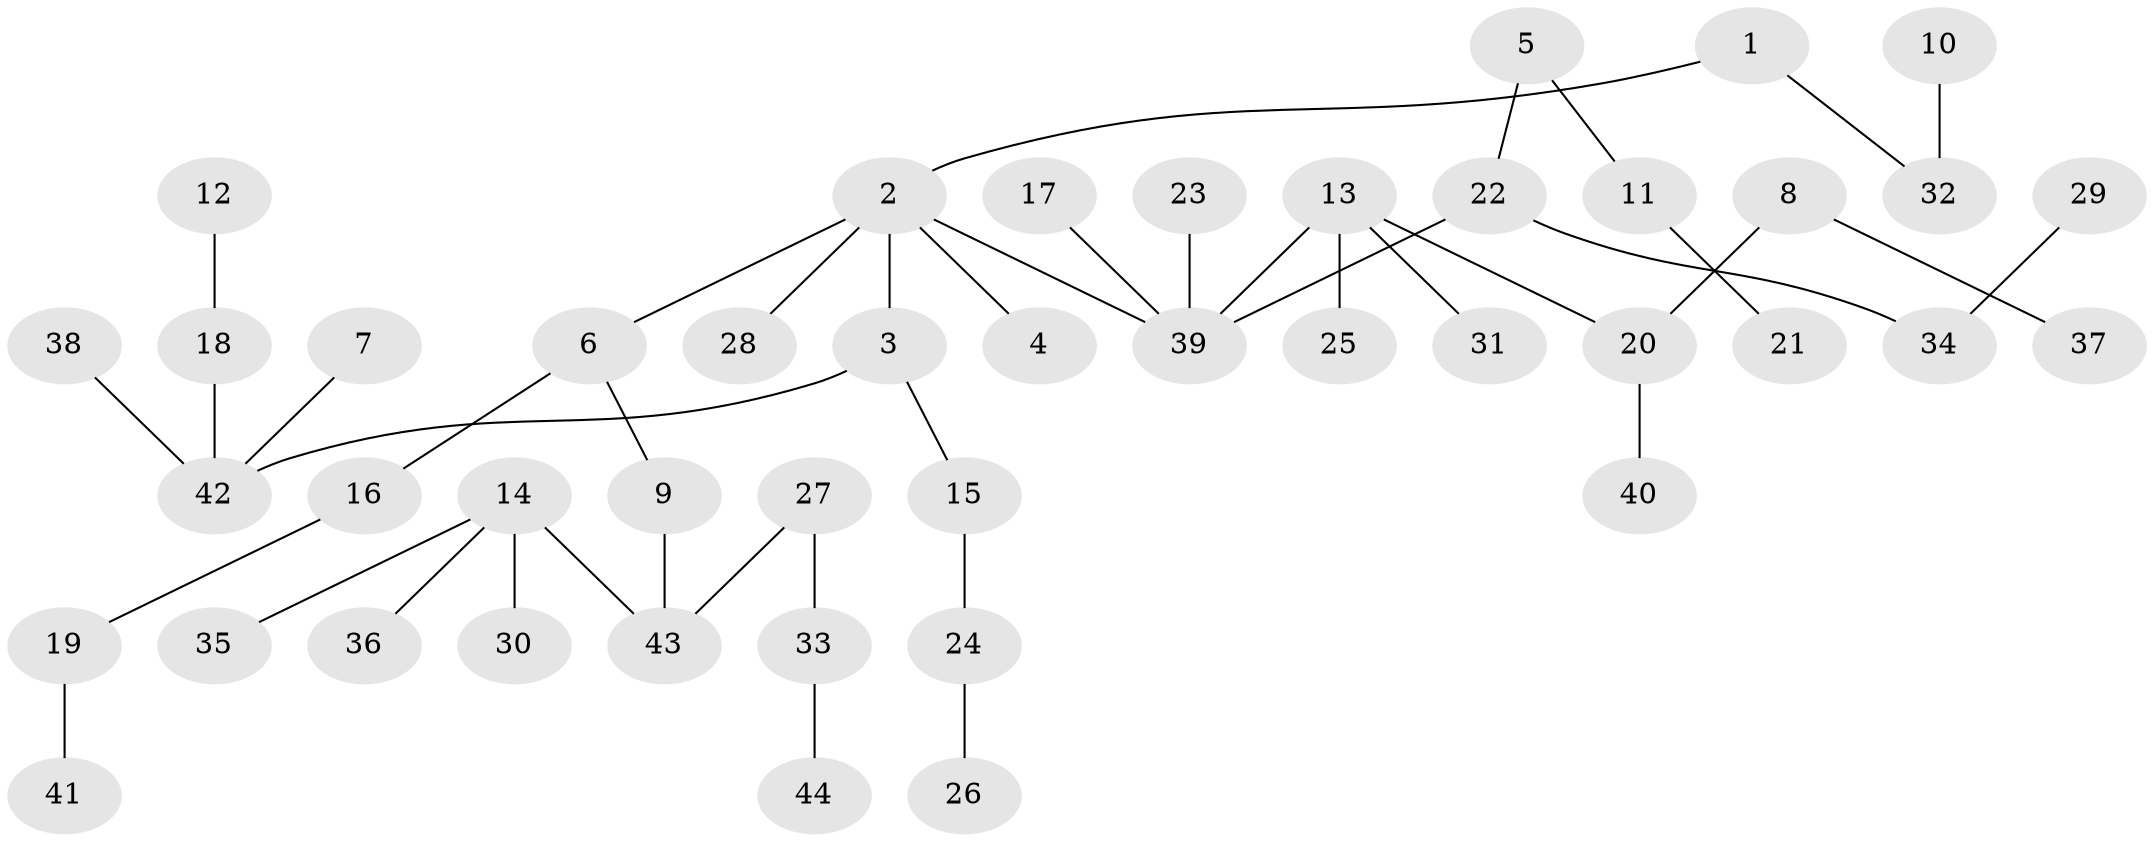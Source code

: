 // original degree distribution, {2: 0.2903225806451613, 6: 0.03225806451612903, 3: 0.0967741935483871, 4: 0.06451612903225806, 5: 0.03225806451612903, 1: 0.4838709677419355}
// Generated by graph-tools (version 1.1) at 2025/37/03/04/25 23:37:28]
// undirected, 44 vertices, 43 edges
graph export_dot {
  node [color=gray90,style=filled];
  1;
  2;
  3;
  4;
  5;
  6;
  7;
  8;
  9;
  10;
  11;
  12;
  13;
  14;
  15;
  16;
  17;
  18;
  19;
  20;
  21;
  22;
  23;
  24;
  25;
  26;
  27;
  28;
  29;
  30;
  31;
  32;
  33;
  34;
  35;
  36;
  37;
  38;
  39;
  40;
  41;
  42;
  43;
  44;
  1 -- 2 [weight=1.0];
  1 -- 32 [weight=1.0];
  2 -- 3 [weight=1.0];
  2 -- 4 [weight=1.0];
  2 -- 6 [weight=1.0];
  2 -- 28 [weight=1.0];
  2 -- 39 [weight=1.0];
  3 -- 15 [weight=1.0];
  3 -- 42 [weight=1.0];
  5 -- 11 [weight=1.0];
  5 -- 22 [weight=1.0];
  6 -- 9 [weight=1.0];
  6 -- 16 [weight=1.0];
  7 -- 42 [weight=1.0];
  8 -- 20 [weight=1.0];
  8 -- 37 [weight=1.0];
  9 -- 43 [weight=1.0];
  10 -- 32 [weight=1.0];
  11 -- 21 [weight=1.0];
  12 -- 18 [weight=1.0];
  13 -- 20 [weight=1.0];
  13 -- 25 [weight=1.0];
  13 -- 31 [weight=1.0];
  13 -- 39 [weight=1.0];
  14 -- 30 [weight=1.0];
  14 -- 35 [weight=1.0];
  14 -- 36 [weight=1.0];
  14 -- 43 [weight=1.0];
  15 -- 24 [weight=1.0];
  16 -- 19 [weight=1.0];
  17 -- 39 [weight=1.0];
  18 -- 42 [weight=1.0];
  19 -- 41 [weight=1.0];
  20 -- 40 [weight=1.0];
  22 -- 34 [weight=1.0];
  22 -- 39 [weight=1.0];
  23 -- 39 [weight=1.0];
  24 -- 26 [weight=1.0];
  27 -- 33 [weight=1.0];
  27 -- 43 [weight=1.0];
  29 -- 34 [weight=1.0];
  33 -- 44 [weight=1.0];
  38 -- 42 [weight=1.0];
}
